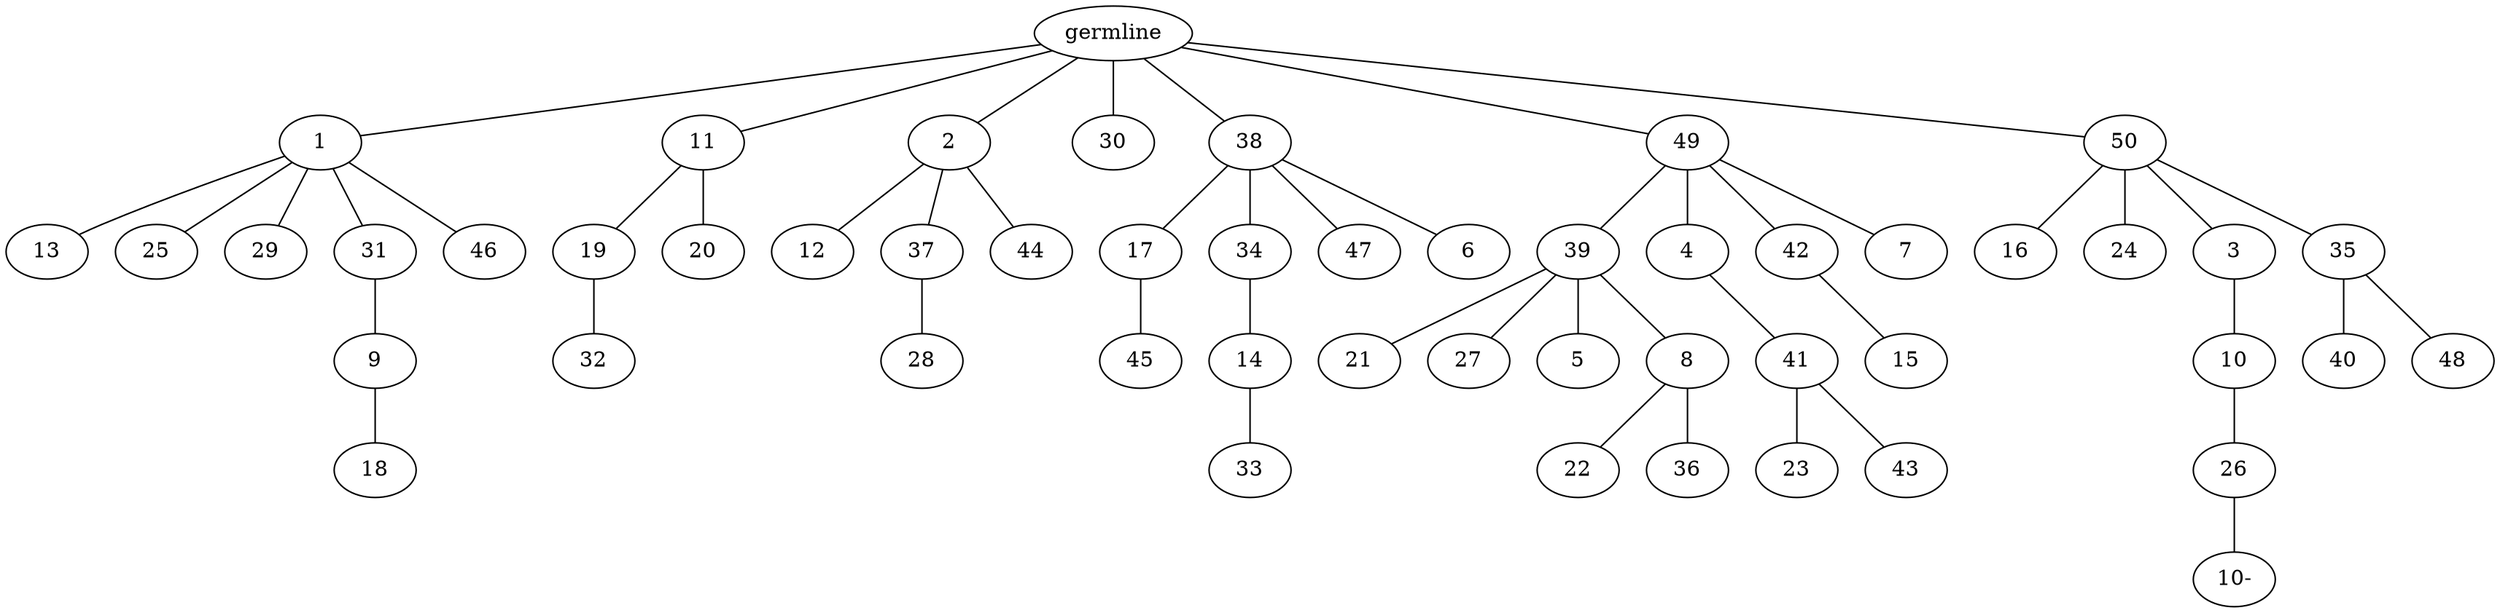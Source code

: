graph tree {
    "140210774534128" [label="germline"];
    "140210774543040" [label="1"];
    "140210774543568" [label="13"];
    "140210774542176" [label="25"];
    "140210774541792" [label="29"];
    "140210774541216" [label="31"];
    "140210774549600" [label="9"];
    "140210774551088" [label="18"];
    "140210774542512" [label="46"];
    "140210774540832" [label="11"];
    "140210774549120" [label="19"];
    "140210774552144" [label="32"];
    "140210774552000" [label="20"];
    "140210774543664" [label="2"];
    "140210774550368" [label="12"];
    "140210774552240" [label="37"];
    "140210774550848" [label="28"];
    "140210774550128" [label="44"];
    "140210774542368" [label="30"];
    "140210774541456" [label="38"];
    "140210774550464" [label="17"];
    "140210774550752" [label="45"];
    "140210774551568" [label="34"];
    "140210774552288" [label="14"];
    "140210774551616" [label="33"];
    "140210774551904" [label="47"];
    "140210774551472" [label="6"];
    "140210774549696" [label="49"];
    "140210774550656" [label="39"];
    "140210774573936" [label="21"];
    "140210774573792" [label="27"];
    "140210774573168" [label="5"];
    "140210774576144" [label="8"];
    "140210774575808" [label="22"];
    "140210774575088" [label="36"];
    "140210774552096" [label="4"];
    "140210774576096" [label="41"];
    "140210774576672" [label="23"];
    "140210774573552" [label="43"];
    "140210774551808" [label="42"];
    "140210774575760" [label="15"];
    "140210774552192" [label="7"];
    "140210774550992" [label="50"];
    "140210774575328" [label="16"];
    "140210774576432" [label="24"];
    "140210774573648" [label="3"];
    "140210774575280" [label="10"];
    "140210774573984" [label="26"];
    "140210774475824" [label="10-"];
    "140210774577104" [label="35"];
    "140210774573264" [label="40"];
    "140210774576720" [label="48"];
    "140210774534128" -- "140210774543040";
    "140210774534128" -- "140210774540832";
    "140210774534128" -- "140210774543664";
    "140210774534128" -- "140210774542368";
    "140210774534128" -- "140210774541456";
    "140210774534128" -- "140210774549696";
    "140210774534128" -- "140210774550992";
    "140210774543040" -- "140210774543568";
    "140210774543040" -- "140210774542176";
    "140210774543040" -- "140210774541792";
    "140210774543040" -- "140210774541216";
    "140210774543040" -- "140210774542512";
    "140210774541216" -- "140210774549600";
    "140210774549600" -- "140210774551088";
    "140210774540832" -- "140210774549120";
    "140210774540832" -- "140210774552000";
    "140210774549120" -- "140210774552144";
    "140210774543664" -- "140210774550368";
    "140210774543664" -- "140210774552240";
    "140210774543664" -- "140210774550128";
    "140210774552240" -- "140210774550848";
    "140210774541456" -- "140210774550464";
    "140210774541456" -- "140210774551568";
    "140210774541456" -- "140210774551904";
    "140210774541456" -- "140210774551472";
    "140210774550464" -- "140210774550752";
    "140210774551568" -- "140210774552288";
    "140210774552288" -- "140210774551616";
    "140210774549696" -- "140210774550656";
    "140210774549696" -- "140210774552096";
    "140210774549696" -- "140210774551808";
    "140210774549696" -- "140210774552192";
    "140210774550656" -- "140210774573936";
    "140210774550656" -- "140210774573792";
    "140210774550656" -- "140210774573168";
    "140210774550656" -- "140210774576144";
    "140210774576144" -- "140210774575808";
    "140210774576144" -- "140210774575088";
    "140210774552096" -- "140210774576096";
    "140210774576096" -- "140210774576672";
    "140210774576096" -- "140210774573552";
    "140210774551808" -- "140210774575760";
    "140210774550992" -- "140210774575328";
    "140210774550992" -- "140210774576432";
    "140210774550992" -- "140210774573648";
    "140210774550992" -- "140210774577104";
    "140210774573648" -- "140210774575280";
    "140210774575280" -- "140210774573984";
    "140210774573984" -- "140210774475824";
    "140210774577104" -- "140210774573264";
    "140210774577104" -- "140210774576720";
}
